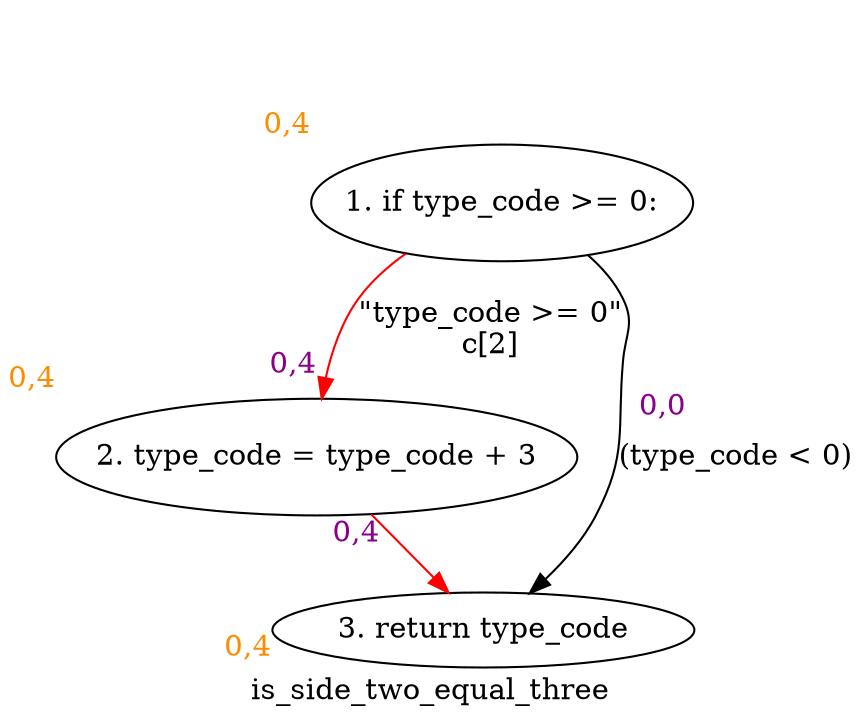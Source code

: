 digraph clusteris_side_two_equal_three {
	graph [bb="0,0,372.15,291.72",
		label=is_side_two_equal_three,
		lheight=0.22,
		lp="186.08,11.875",
		lwidth=1.93,
		xlabel=<<br></br><br></br><br></br><font color='darkorange'>-1,-1</font>>
	];
	node [label="\N",
		xlabel=<<br></br><br></br><br></br><font color='darkorange'>-1,-1</font>>
	];
	1	[height=0.77585,
		label="1. if type_code >= 0:",
		pos="238.4,248.04",
		width=2.3619,
		xlabel=<<br></br><br></br><br></br><font color='darkorange'>0,4</font>>,
		xlp="144.75,283.85"];
	2	[height=0.77585,
		label="2. type_code = type_code + 3",
		pos="139.4,124.68",
		width=3.3931,
		xlabel=<<br></br><br></br><br></br><font color='darkorange'>0,4</font>>,
		xlp="8.625,160.49"];
	1 -> 2	[color=red,
		label="\"type_code >= 0\"\nc[2]",
		label_bgcolor=white,
		lp="232.4,186.36",
		pos="e,151.01,152.81 202.67,222.48 195.13,216.35 187.59,209.42 181.4,202.11 171.52,190.44 162.89,176.09 156.08,162.98",
		xlabel=<<font color='darkmagenta'><br/>  0,4   <br/></font>>,
		xlp="154.73,198.68"];
	3	[height=0.5,
		label="3. return type_code
",
		pos="218.4,41.75",
		width=2.3194,
		xlabel=<<br></br><br></br><br></br><font color='darkorange'>0,4</font>>,
		xlp="126.28,67.625"];
	1 -> 3	[label="(type_code < 0)",
		label_bgcolor=white,
		lp="326.78,124.68",
		pos="e,239.79,59.541 270.23,221.91 275.6,216.03 280.4,209.35 283.4,202.11 288.76,189.18 284.62,184.56 283.4,170.61 280.5,137.41 285.51,\
126.46 270.4,96.75 264.92,85.961 256.55,75.884 248.13,67.426",
		xlabel=<<font color='darkmagenta'><br/>  0,0   <br/></font>>,
		xlp="299.95,147.32"];
	2 -> 3	[color=red,
		label_bgcolor=white,
		pos="e,201.92,59.636 165.27,97.181 174.5,87.722 184.87,77.103 193.98,67.772",
		xlabel=<<font color='darkmagenta'><br/>  0,4   <br/></font>>,
		xlp="165.78,86.092"];
}
